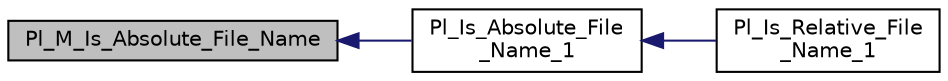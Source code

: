 digraph "Pl_M_Is_Absolute_File_Name"
{
  edge [fontname="Helvetica",fontsize="10",labelfontname="Helvetica",labelfontsize="10"];
  node [fontname="Helvetica",fontsize="10",shape=record];
  rankdir="LR";
  Node1 [label="Pl_M_Is_Absolute_File_Name",height=0.2,width=0.4,color="black", fillcolor="grey75", style="filled", fontcolor="black"];
  Node1 -> Node2 [dir="back",color="midnightblue",fontsize="10",style="solid",fontname="Helvetica"];
  Node2 [label="Pl_Is_Absolute_File\l_Name_1",height=0.2,width=0.4,color="black", fillcolor="white", style="filled",URL="$file__c_8c.html#a19a116ad51405b0422bbbbc852d65749"];
  Node2 -> Node3 [dir="back",color="midnightblue",fontsize="10",style="solid",fontname="Helvetica"];
  Node3 [label="Pl_Is_Relative_File\l_Name_1",height=0.2,width=0.4,color="black", fillcolor="white", style="filled",URL="$file__c_8c.html#a8d17128e77751e3b7331319d85ddca24"];
}
